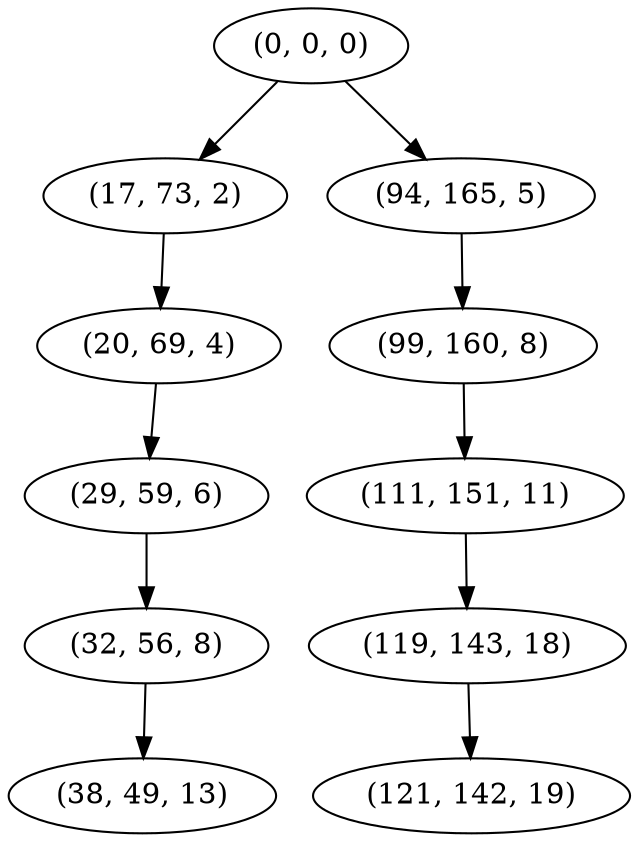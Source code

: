 digraph tree {
    "(0, 0, 0)";
    "(17, 73, 2)";
    "(20, 69, 4)";
    "(29, 59, 6)";
    "(32, 56, 8)";
    "(38, 49, 13)";
    "(94, 165, 5)";
    "(99, 160, 8)";
    "(111, 151, 11)";
    "(119, 143, 18)";
    "(121, 142, 19)";
    "(0, 0, 0)" -> "(17, 73, 2)";
    "(0, 0, 0)" -> "(94, 165, 5)";
    "(17, 73, 2)" -> "(20, 69, 4)";
    "(20, 69, 4)" -> "(29, 59, 6)";
    "(29, 59, 6)" -> "(32, 56, 8)";
    "(32, 56, 8)" -> "(38, 49, 13)";
    "(94, 165, 5)" -> "(99, 160, 8)";
    "(99, 160, 8)" -> "(111, 151, 11)";
    "(111, 151, 11)" -> "(119, 143, 18)";
    "(119, 143, 18)" -> "(121, 142, 19)";
}
